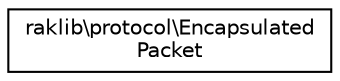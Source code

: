 digraph "Graphical Class Hierarchy"
{
 // INTERACTIVE_SVG=YES
 // LATEX_PDF_SIZE
  edge [fontname="Helvetica",fontsize="10",labelfontname="Helvetica",labelfontsize="10"];
  node [fontname="Helvetica",fontsize="10",shape=record];
  rankdir="LR";
  Node0 [label="raklib\\protocol\\Encapsulated\lPacket",height=0.2,width=0.4,color="black", fillcolor="white", style="filled",URL="$d2/df9/classraklib_1_1protocol_1_1_encapsulated_packet.html",tooltip=" "];
}
